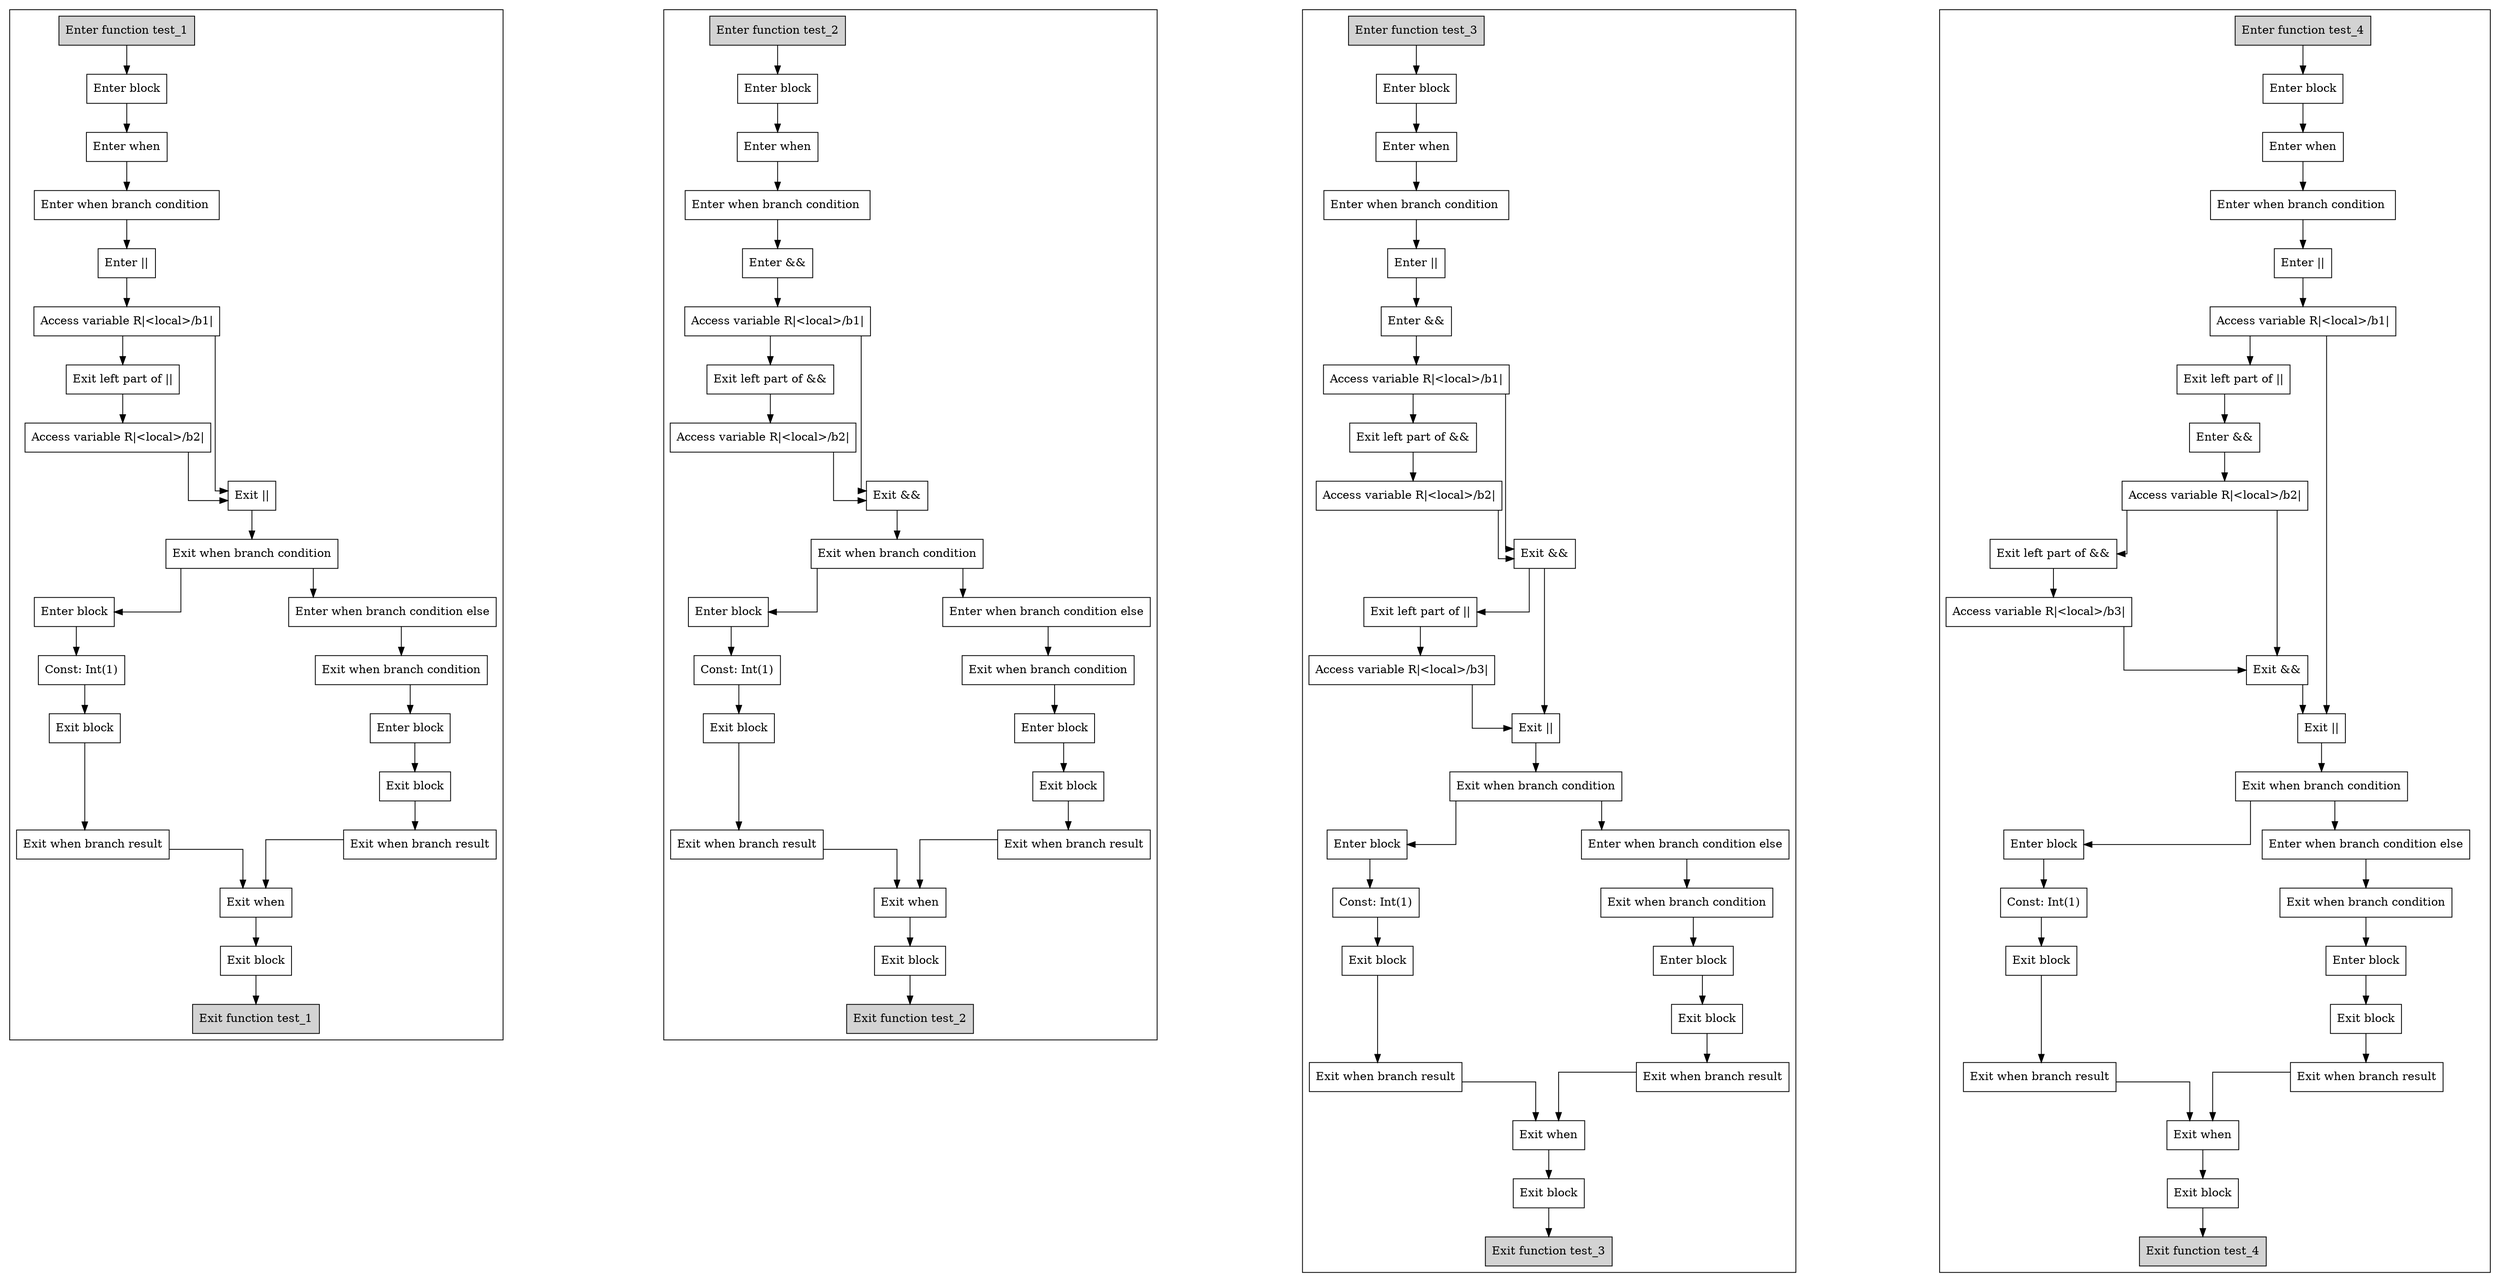 digraph binaryOperations_kt {
graph [splines=ortho, nodesep=3]

subgraph cluster_test_1 {
  0 [shape=box label="Enter function test_1" style="filled"];
  1 [shape=box label="Enter block"];
  2 [shape=box label="Enter when"];
  3 [shape=box label="Enter when branch condition "];
  4 [shape=box label="Enter ||"];
  5 [shape=box label="Access variable R|<local>/b1|"];
  6 [shape=box label="Exit left part of ||"];
  7 [shape=box label="Access variable R|<local>/b2|"];
  8 [shape=box label="Exit ||"];
  9 [shape=box label="Exit when branch condition"];
  10 [shape=box label="Enter block"];
  11 [shape=box label="Const: Int(1)"];
  12 [shape=box label="Exit block"];
  13 [shape=box label="Exit when branch result"];
  14 [shape=box label="Enter when branch condition else"];
  15 [shape=box label="Exit when branch condition"];
  16 [shape=box label="Enter block"];
  17 [shape=box label="Exit block"];
  18 [shape=box label="Exit when branch result"];
  19 [shape=box label="Exit when"];
  20 [shape=box label="Exit block"];
  21 [shape=box label="Exit function test_1" style="filled"];

  0 -> {1};
  1 -> {2};
  2 -> {3};
  3 -> {4};
  4 -> {5};
  5 -> {8 6};
  6 -> {7};
  7 -> {8};
  8 -> {9};
  9 -> {10 14};
  10 -> {11};
  11 -> {12};
  12 -> {13};
  13 -> {19};
  14 -> {15};
  15 -> {16};
  16 -> {17};
  17 -> {18};
  18 -> {19};
  19 -> {20};
  20 -> {21};
}

subgraph cluster_test_2 {
  22 [shape=box label="Enter function test_2" style="filled"];
  23 [shape=box label="Enter block"];
  24 [shape=box label="Enter when"];
  25 [shape=box label="Enter when branch condition "];
  26 [shape=box label="Enter &&"];
  27 [shape=box label="Access variable R|<local>/b1|"];
  28 [shape=box label="Exit left part of &&"];
  29 [shape=box label="Access variable R|<local>/b2|"];
  30 [shape=box label="Exit &&"];
  31 [shape=box label="Exit when branch condition"];
  32 [shape=box label="Enter block"];
  33 [shape=box label="Const: Int(1)"];
  34 [shape=box label="Exit block"];
  35 [shape=box label="Exit when branch result"];
  36 [shape=box label="Enter when branch condition else"];
  37 [shape=box label="Exit when branch condition"];
  38 [shape=box label="Enter block"];
  39 [shape=box label="Exit block"];
  40 [shape=box label="Exit when branch result"];
  41 [shape=box label="Exit when"];
  42 [shape=box label="Exit block"];
  43 [shape=box label="Exit function test_2" style="filled"];

  22 -> {23};
  23 -> {24};
  24 -> {25};
  25 -> {26};
  26 -> {27};
  27 -> {30 28};
  28 -> {29};
  29 -> {30};
  30 -> {31};
  31 -> {32 36};
  32 -> {33};
  33 -> {34};
  34 -> {35};
  35 -> {41};
  36 -> {37};
  37 -> {38};
  38 -> {39};
  39 -> {40};
  40 -> {41};
  41 -> {42};
  42 -> {43};
}

subgraph cluster_test_3 {
  44 [shape=box label="Enter function test_3" style="filled"];
  45 [shape=box label="Enter block"];
  46 [shape=box label="Enter when"];
  47 [shape=box label="Enter when branch condition "];
  48 [shape=box label="Enter ||"];
  49 [shape=box label="Enter &&"];
  50 [shape=box label="Access variable R|<local>/b1|"];
  51 [shape=box label="Exit left part of &&"];
  52 [shape=box label="Access variable R|<local>/b2|"];
  53 [shape=box label="Exit &&"];
  54 [shape=box label="Exit left part of ||"];
  55 [shape=box label="Access variable R|<local>/b3|"];
  56 [shape=box label="Exit ||"];
  57 [shape=box label="Exit when branch condition"];
  58 [shape=box label="Enter block"];
  59 [shape=box label="Const: Int(1)"];
  60 [shape=box label="Exit block"];
  61 [shape=box label="Exit when branch result"];
  62 [shape=box label="Enter when branch condition else"];
  63 [shape=box label="Exit when branch condition"];
  64 [shape=box label="Enter block"];
  65 [shape=box label="Exit block"];
  66 [shape=box label="Exit when branch result"];
  67 [shape=box label="Exit when"];
  68 [shape=box label="Exit block"];
  69 [shape=box label="Exit function test_3" style="filled"];

  44 -> {45};
  45 -> {46};
  46 -> {47};
  47 -> {48};
  48 -> {49};
  49 -> {50};
  50 -> {53 51};
  51 -> {52};
  52 -> {53};
  53 -> {56 54};
  54 -> {55};
  55 -> {56};
  56 -> {57};
  57 -> {58 62};
  58 -> {59};
  59 -> {60};
  60 -> {61};
  61 -> {67};
  62 -> {63};
  63 -> {64};
  64 -> {65};
  65 -> {66};
  66 -> {67};
  67 -> {68};
  68 -> {69};
}

subgraph cluster_test_4 {
  70 [shape=box label="Enter function test_4" style="filled"];
  71 [shape=box label="Enter block"];
  72 [shape=box label="Enter when"];
  73 [shape=box label="Enter when branch condition "];
  74 [shape=box label="Enter ||"];
  75 [shape=box label="Access variable R|<local>/b1|"];
  76 [shape=box label="Exit left part of ||"];
  77 [shape=box label="Enter &&"];
  78 [shape=box label="Access variable R|<local>/b2|"];
  79 [shape=box label="Exit left part of &&"];
  80 [shape=box label="Access variable R|<local>/b3|"];
  81 [shape=box label="Exit &&"];
  82 [shape=box label="Exit ||"];
  83 [shape=box label="Exit when branch condition"];
  84 [shape=box label="Enter block"];
  85 [shape=box label="Const: Int(1)"];
  86 [shape=box label="Exit block"];
  87 [shape=box label="Exit when branch result"];
  88 [shape=box label="Enter when branch condition else"];
  89 [shape=box label="Exit when branch condition"];
  90 [shape=box label="Enter block"];
  91 [shape=box label="Exit block"];
  92 [shape=box label="Exit when branch result"];
  93 [shape=box label="Exit when"];
  94 [shape=box label="Exit block"];
  95 [shape=box label="Exit function test_4" style="filled"];

  70 -> {71};
  71 -> {72};
  72 -> {73};
  73 -> {74};
  74 -> {75};
  75 -> {82 76};
  76 -> {77};
  77 -> {78};
  78 -> {81 79};
  79 -> {80};
  80 -> {81};
  81 -> {82};
  82 -> {83};
  83 -> {84 88};
  84 -> {85};
  85 -> {86};
  86 -> {87};
  87 -> {93};
  88 -> {89};
  89 -> {90};
  90 -> {91};
  91 -> {92};
  92 -> {93};
  93 -> {94};
  94 -> {95};
}

}
